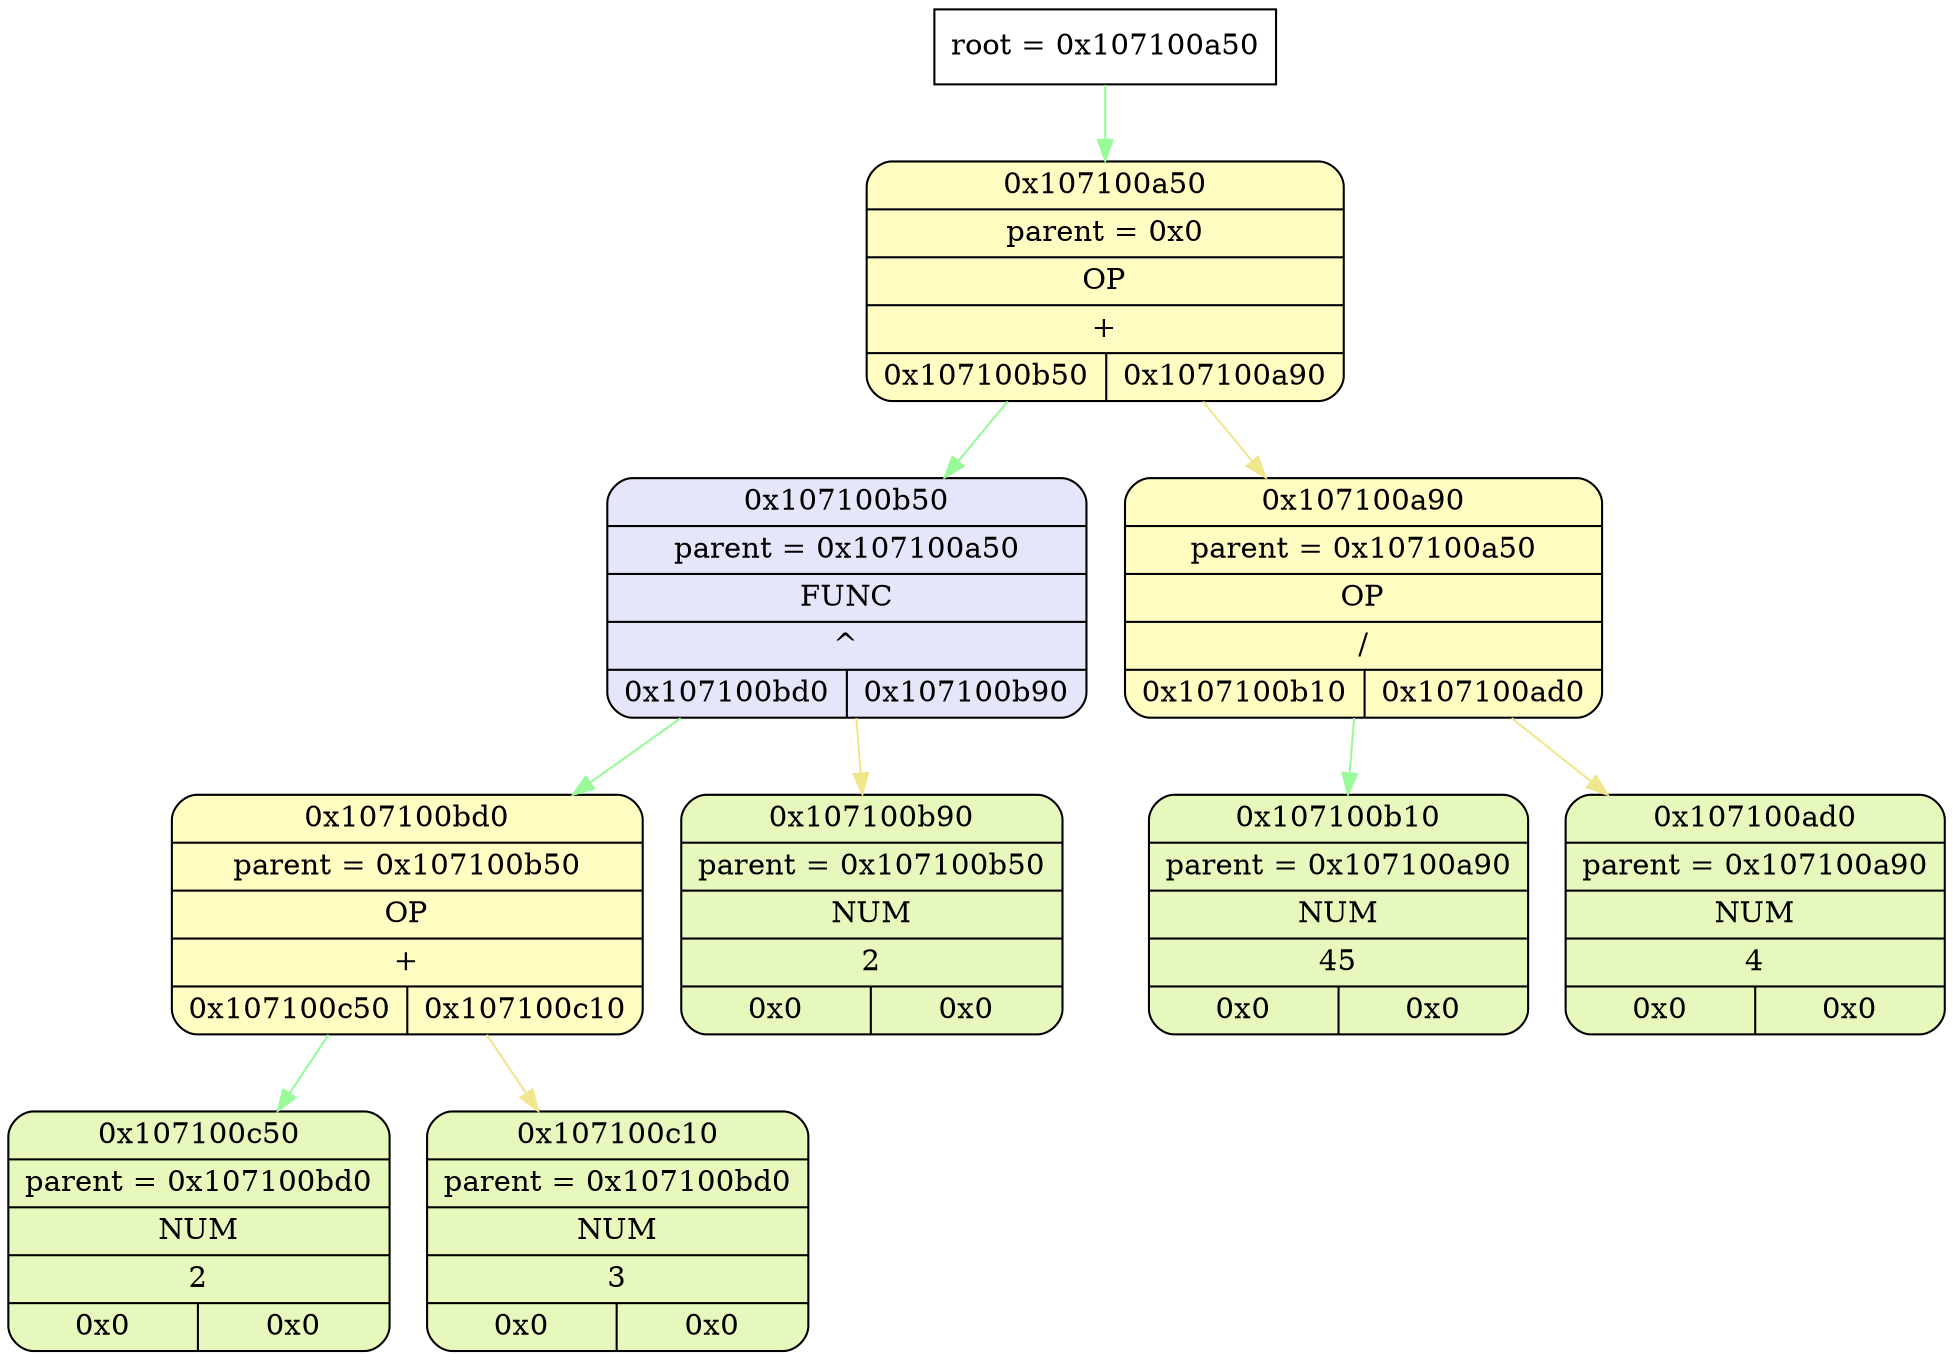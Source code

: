 digraph
{
    node_info[shape = record, label = "{root = 0x107100a50}"];

    node_info->node_0x107100a50 [color = "#98FB98"];
    node_0x107100a50[shape = Mrecord, label = "{{0x107100a50} | {parent =  0x0} | {OP} | {+} | {0x107100b50 | 0x107100a90}}",
                style="filled", fillcolor="#FFFDC2"];
    node_0x107100b50[shape = Mrecord, label = "{{0x107100b50} | {parent =  0x107100a50} | {FUNC} | {^} | {0x107100bd0 | 0x107100b90}}",
                style="filled", fillcolor="#E6E6FA"];
    node_0x107100bd0[shape = Mrecord, label = "{{0x107100bd0} | {parent =  0x107100b50} | {OP} | {+} | {0x107100c50 | 0x107100c10}}",
                style="filled", fillcolor="#FFFDC2"];
    node_0x107100c50[shape = Mrecord, label = "{{0x107100c50} | {parent =  0x107100bd0} | {NUM} | {2} | {0x0 | 0x0}}",
                style="filled", fillcolor="#E7F8BC"];
    node_0x107100c10[shape = Mrecord, label = "{{0x107100c10} | {parent =  0x107100bd0} | {NUM} | {3} | {0x0 | 0x0}}",
                style="filled", fillcolor="#E7F8BC"];
    node_0x107100b90[shape = Mrecord, label = "{{0x107100b90} | {parent =  0x107100b50} | {NUM} | {2} | {0x0 | 0x0}}",
                style="filled", fillcolor="#E7F8BC"];
    node_0x107100a90[shape = Mrecord, label = "{{0x107100a90} | {parent =  0x107100a50} | {OP} | {/} | {0x107100b10 | 0x107100ad0}}",
                style="filled", fillcolor="#FFFDC2"];
    node_0x107100b10[shape = Mrecord, label = "{{0x107100b10} | {parent =  0x107100a90} | {NUM} | {45} | {0x0 | 0x0}}",
                style="filled", fillcolor="#E7F8BC"];
    node_0x107100ad0[shape = Mrecord, label = "{{0x107100ad0} | {parent =  0x107100a90} | {NUM} | {4} | {0x0 | 0x0}}",
                style="filled", fillcolor="#E7F8BC"];
    node_0x107100a50->node_0x107100b50 [color = "#98FB98"];
    node_0x107100b50->node_0x107100bd0 [color = "#98FB98"];
    node_0x107100bd0->node_0x107100c50 [color = "#98FB98"];
    node_0x107100bd0->node_0x107100c10 [color = "#F0E68C"];
    node_0x107100b50->node_0x107100b90 [color = "#F0E68C"];
    node_0x107100a50->node_0x107100a90 [color = "#F0E68C"];
    node_0x107100a90->node_0x107100b10 [color = "#98FB98"];
    node_0x107100a90->node_0x107100ad0 [color = "#F0E68C"];
}